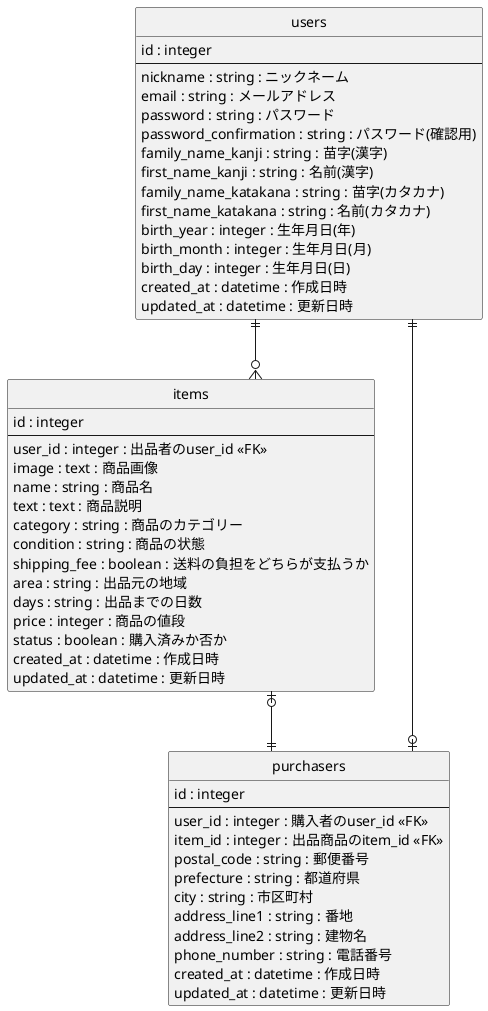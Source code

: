 @startuml furima
' hide the spot
hide circle

' avoid problems with angled crows feet
skinparam linetype ortho

entity "items" as items {
  id : integer
  --
  user_id : integer : 出品者のuser_id <<FK>>
  image : text : 商品画像
  name : string : 商品名
  text : text : 商品説明
  category : string : 商品のカテゴリー
  condition : string : 商品の状態
  shipping_fee : boolean : 送料の負担をどちらが支払うか
  area : string : 出品元の地域
  days : string : 出品までの日数
  price : integer : 商品の値段
  status : boolean : 購入済みか否か
  created_at : datetime : 作成日時
  updated_at : datetime : 更新日時
}

entity "users" as users {
  id : integer
  --
  nickname : string : ニックネーム
  email : string : メールアドレス
  password : string : パスワード
  password_confirmation : string : パスワード(確認用)
  family_name_kanji : string : 苗字(漢字)
  first_name_kanji : string : 名前(漢字)
  family_name_katakana : string : 苗字(カタカナ)
  first_name_katakana : string : 名前(カタカナ)
  birth_year : integer : 生年月日(年)
  birth_month : integer : 生年月日(月)
  birth_day : integer : 生年月日(日)
  created_at : datetime : 作成日時
  updated_at : datetime : 更新日時
}

entity "purchasers" as purchasers {
  id : integer
  --
  user_id : integer : 購入者のuser_id <<FK>>
  item_id : integer : 出品商品のitem_id <<FK>>
  postal_code : string : 郵便番号
  prefecture : string : 都道府県
  city : string : 市区町村
  address_line1 : string : 番地
  address_line2 : string : 建物名
  phone_number : string : 電話番号 
  created_at : datetime : 作成日時
  updated_at : datetime : 更新日時
}

users ||--o{ items
users ||--o| purchasers
items |o--|| purchasers

@enduml